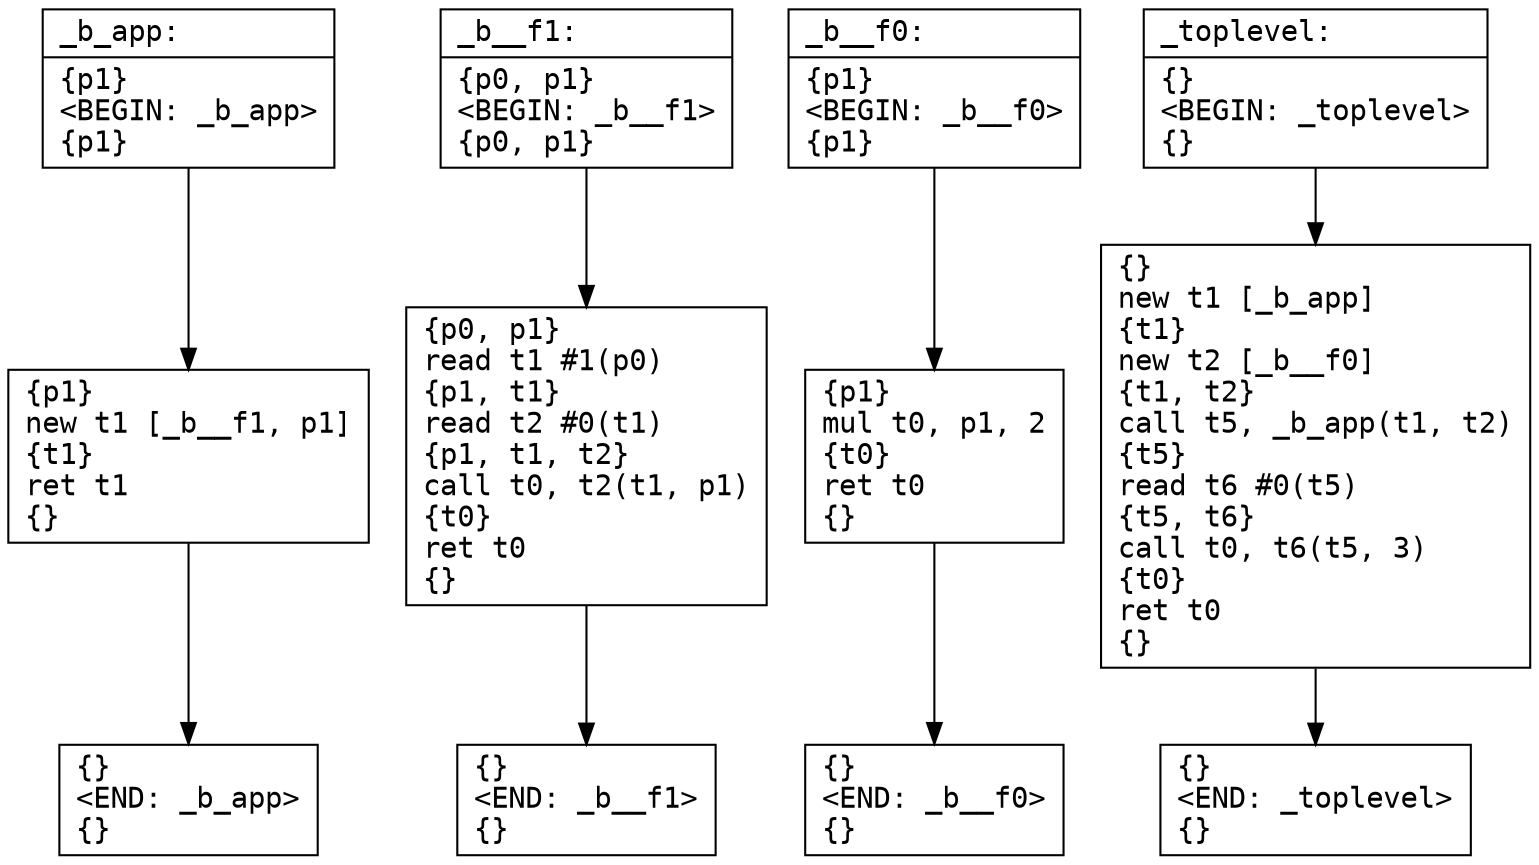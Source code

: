digraph CFG {
  node [shape=record fontname="courier"]
  _b_app0 [label="{_b_app:\l|\{p1\}\l\<BEGIN: _b_app\>\l\{p1\}\l}"];
  _b_app1 [label="{\{p1\}\lnew  t1 [_b__f1, p1]\l\{t1\}\lret  t1\l\{\}\l}"];
  _b_app2 [label="{\{\}\l\<END: _b_app\>\l\{\}\l}"];

  _b_app0 -> _b_app1
  _b_app1 -> _b_app2
  
  _b__f10 [label="{_b__f1:\l|\{p0, p1\}\l\<BEGIN: _b__f1\>\l\{p0, p1\}\l}"];
  _b__f11 [label="{\{p0, p1\}\lread  t1 #1(p0)\l\{p1, t1\}\lread  t2 #0(t1)\l\{p1, t1, t2\}\lcall  t0, t2(t1, p1)\l\{t0\}\lret  t0\l\{\}\l}"];
  _b__f12 [label="{\{\}\l\<END: _b__f1\>\l\{\}\l}"];

  _b__f10 -> _b__f11
  _b__f11 -> _b__f12
  
  _b__f00 [label="{_b__f0:\l|\{p1\}\l\<BEGIN: _b__f0\>\l\{p1\}\l}"];
  _b__f01 [label="{\{p1\}\lmul  t0, p1, 2\l\{t0\}\lret  t0\l\{\}\l}"];
  _b__f02 [label="{\{\}\l\<END: _b__f0\>\l\{\}\l}"];

  _b__f00 -> _b__f01
  _b__f01 -> _b__f02
  
  _toplevel0 [label="{_toplevel:\l|\{\}\l\<BEGIN: _toplevel\>\l\{\}\l}"];
  _toplevel1 [label="{\{\}\lnew  t1 [_b_app]\l\{t1\}\lnew  t2 [_b__f0]\l\{t1, t2\}\lcall  t5, _b_app(t1, t2)\l\{t5\}\lread  t6 #0(t5)\l\{t5, t6\}\lcall  t0, t6(t5, 3)\l\{t0\}\lret  t0\l\{\}\l}"];
  _toplevel2 [label="{\{\}\l\<END: _toplevel\>\l\{\}\l}"];

  _toplevel0 -> _toplevel1
  _toplevel1 -> _toplevel2
  }
